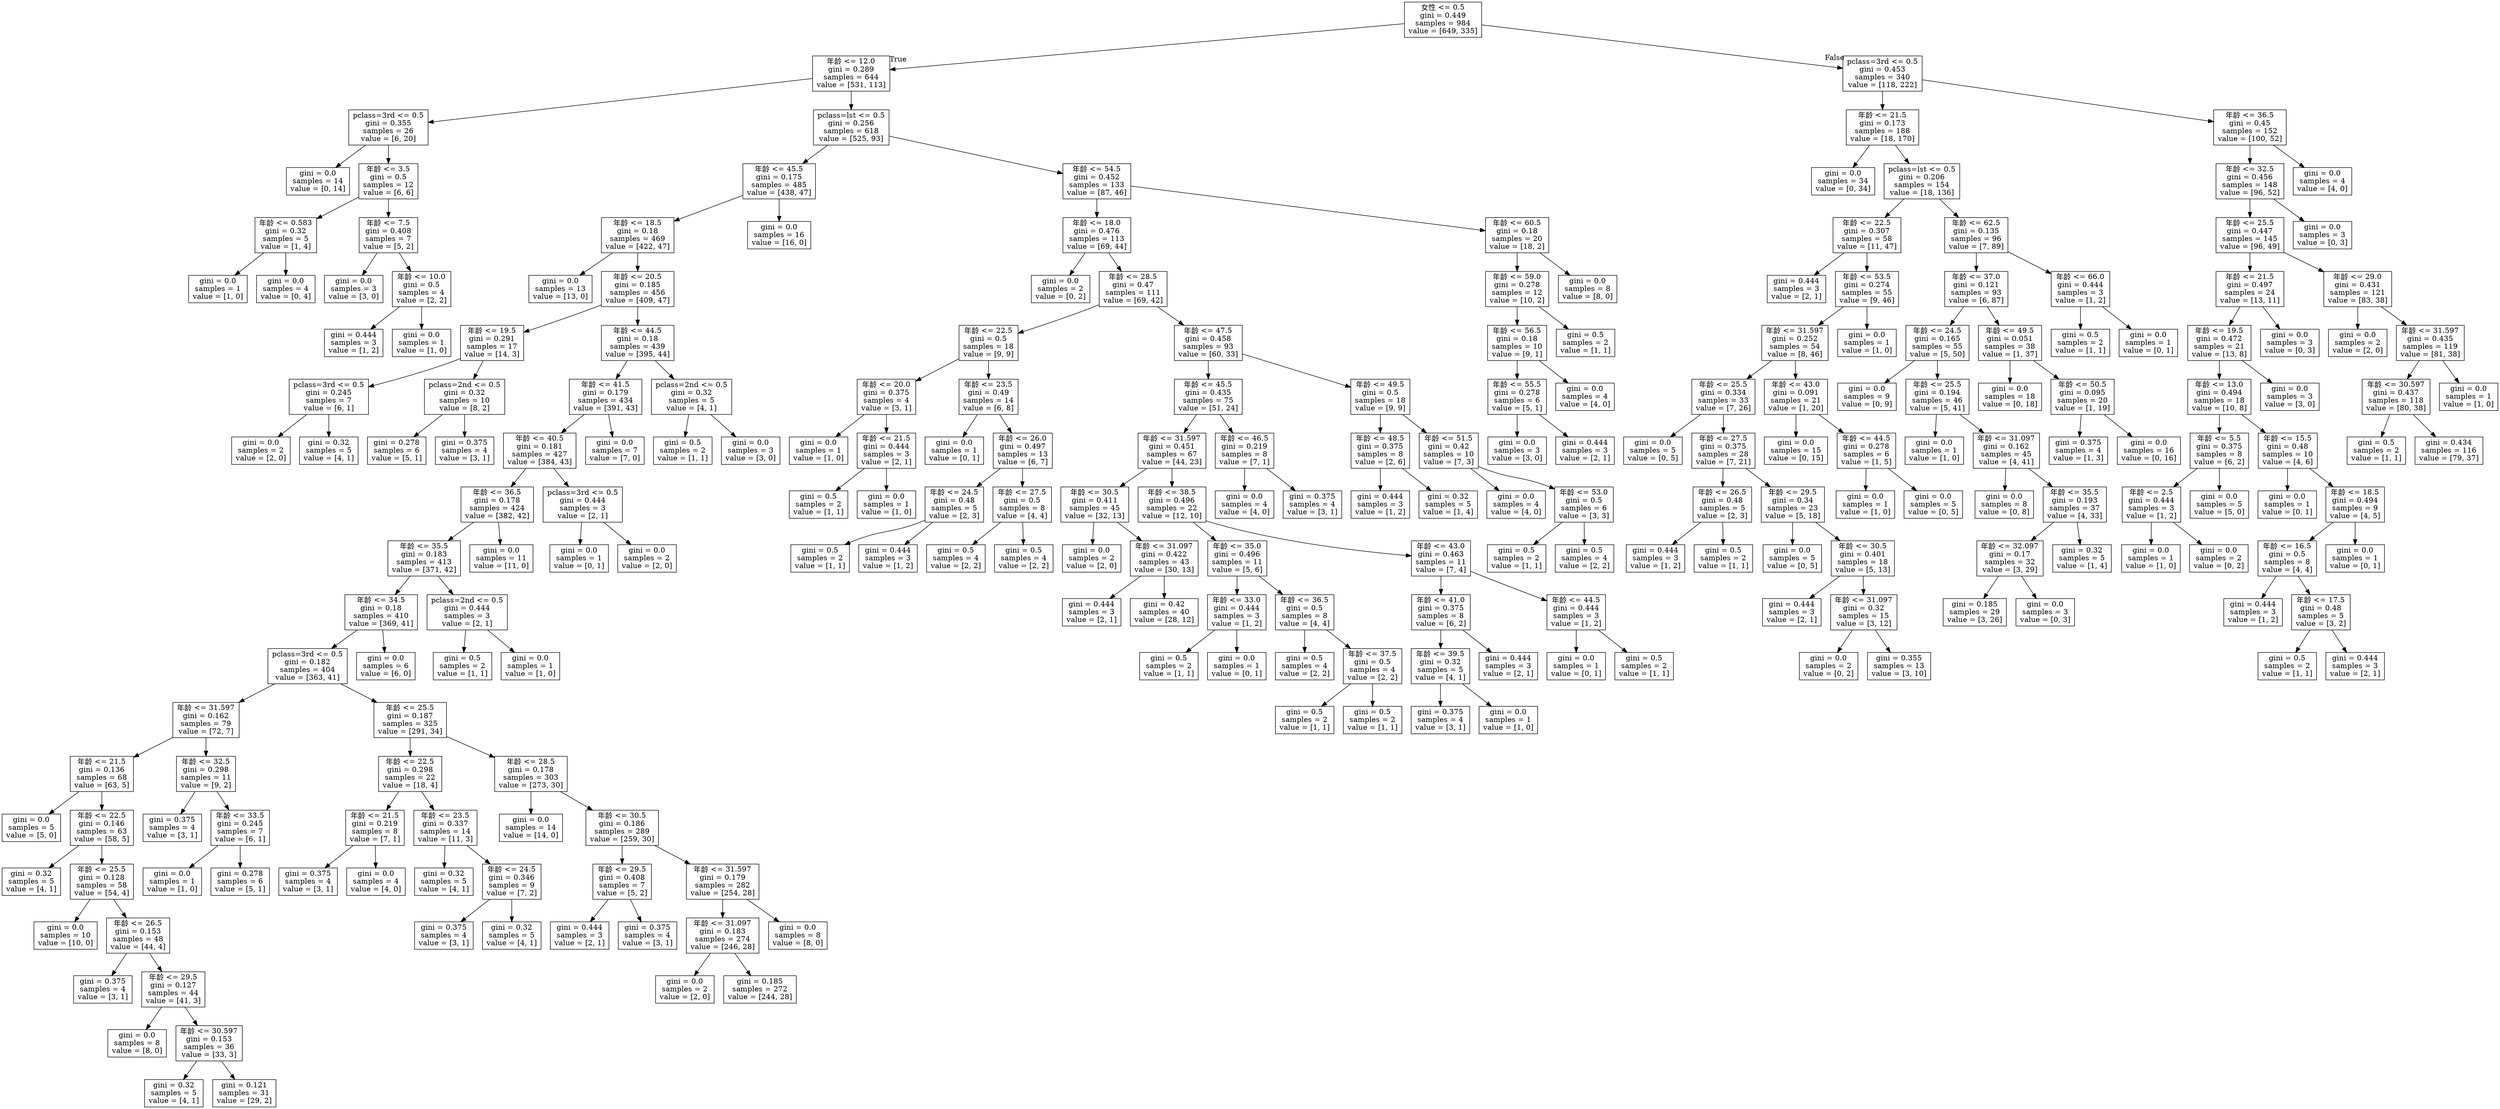 digraph Tree {
node [shape=box] ;
0 [label="女性 <= 0.5\ngini = 0.449\nsamples = 984\nvalue = [649, 335]"] ;
1 [label="年龄 <= 12.0\ngini = 0.289\nsamples = 644\nvalue = [531, 113]"] ;
0 -> 1 [labeldistance=2.5, labelangle=45, headlabel="True"] ;
2 [label="pclass=3rd <= 0.5\ngini = 0.355\nsamples = 26\nvalue = [6, 20]"] ;
1 -> 2 ;
3 [label="gini = 0.0\nsamples = 14\nvalue = [0, 14]"] ;
2 -> 3 ;
4 [label="年龄 <= 3.5\ngini = 0.5\nsamples = 12\nvalue = [6, 6]"] ;
2 -> 4 ;
5 [label="年龄 <= 0.583\ngini = 0.32\nsamples = 5\nvalue = [1, 4]"] ;
4 -> 5 ;
6 [label="gini = 0.0\nsamples = 1\nvalue = [1, 0]"] ;
5 -> 6 ;
7 [label="gini = 0.0\nsamples = 4\nvalue = [0, 4]"] ;
5 -> 7 ;
8 [label="年龄 <= 7.5\ngini = 0.408\nsamples = 7\nvalue = [5, 2]"] ;
4 -> 8 ;
9 [label="gini = 0.0\nsamples = 3\nvalue = [3, 0]"] ;
8 -> 9 ;
10 [label="年龄 <= 10.0\ngini = 0.5\nsamples = 4\nvalue = [2, 2]"] ;
8 -> 10 ;
11 [label="gini = 0.444\nsamples = 3\nvalue = [1, 2]"] ;
10 -> 11 ;
12 [label="gini = 0.0\nsamples = 1\nvalue = [1, 0]"] ;
10 -> 12 ;
13 [label="pclass=lst <= 0.5\ngini = 0.256\nsamples = 618\nvalue = [525, 93]"] ;
1 -> 13 ;
14 [label="年龄 <= 45.5\ngini = 0.175\nsamples = 485\nvalue = [438, 47]"] ;
13 -> 14 ;
15 [label="年龄 <= 18.5\ngini = 0.18\nsamples = 469\nvalue = [422, 47]"] ;
14 -> 15 ;
16 [label="gini = 0.0\nsamples = 13\nvalue = [13, 0]"] ;
15 -> 16 ;
17 [label="年龄 <= 20.5\ngini = 0.185\nsamples = 456\nvalue = [409, 47]"] ;
15 -> 17 ;
18 [label="年龄 <= 19.5\ngini = 0.291\nsamples = 17\nvalue = [14, 3]"] ;
17 -> 18 ;
19 [label="pclass=3rd <= 0.5\ngini = 0.245\nsamples = 7\nvalue = [6, 1]"] ;
18 -> 19 ;
20 [label="gini = 0.0\nsamples = 2\nvalue = [2, 0]"] ;
19 -> 20 ;
21 [label="gini = 0.32\nsamples = 5\nvalue = [4, 1]"] ;
19 -> 21 ;
22 [label="pclass=2nd <= 0.5\ngini = 0.32\nsamples = 10\nvalue = [8, 2]"] ;
18 -> 22 ;
23 [label="gini = 0.278\nsamples = 6\nvalue = [5, 1]"] ;
22 -> 23 ;
24 [label="gini = 0.375\nsamples = 4\nvalue = [3, 1]"] ;
22 -> 24 ;
25 [label="年龄 <= 44.5\ngini = 0.18\nsamples = 439\nvalue = [395, 44]"] ;
17 -> 25 ;
26 [label="年龄 <= 41.5\ngini = 0.179\nsamples = 434\nvalue = [391, 43]"] ;
25 -> 26 ;
27 [label="年龄 <= 40.5\ngini = 0.181\nsamples = 427\nvalue = [384, 43]"] ;
26 -> 27 ;
28 [label="年龄 <= 36.5\ngini = 0.178\nsamples = 424\nvalue = [382, 42]"] ;
27 -> 28 ;
29 [label="年龄 <= 35.5\ngini = 0.183\nsamples = 413\nvalue = [371, 42]"] ;
28 -> 29 ;
30 [label="年龄 <= 34.5\ngini = 0.18\nsamples = 410\nvalue = [369, 41]"] ;
29 -> 30 ;
31 [label="pclass=3rd <= 0.5\ngini = 0.182\nsamples = 404\nvalue = [363, 41]"] ;
30 -> 31 ;
32 [label="年龄 <= 31.597\ngini = 0.162\nsamples = 79\nvalue = [72, 7]"] ;
31 -> 32 ;
33 [label="年龄 <= 21.5\ngini = 0.136\nsamples = 68\nvalue = [63, 5]"] ;
32 -> 33 ;
34 [label="gini = 0.0\nsamples = 5\nvalue = [5, 0]"] ;
33 -> 34 ;
35 [label="年龄 <= 22.5\ngini = 0.146\nsamples = 63\nvalue = [58, 5]"] ;
33 -> 35 ;
36 [label="gini = 0.32\nsamples = 5\nvalue = [4, 1]"] ;
35 -> 36 ;
37 [label="年龄 <= 25.5\ngini = 0.128\nsamples = 58\nvalue = [54, 4]"] ;
35 -> 37 ;
38 [label="gini = 0.0\nsamples = 10\nvalue = [10, 0]"] ;
37 -> 38 ;
39 [label="年龄 <= 26.5\ngini = 0.153\nsamples = 48\nvalue = [44, 4]"] ;
37 -> 39 ;
40 [label="gini = 0.375\nsamples = 4\nvalue = [3, 1]"] ;
39 -> 40 ;
41 [label="年龄 <= 29.5\ngini = 0.127\nsamples = 44\nvalue = [41, 3]"] ;
39 -> 41 ;
42 [label="gini = 0.0\nsamples = 8\nvalue = [8, 0]"] ;
41 -> 42 ;
43 [label="年龄 <= 30.597\ngini = 0.153\nsamples = 36\nvalue = [33, 3]"] ;
41 -> 43 ;
44 [label="gini = 0.32\nsamples = 5\nvalue = [4, 1]"] ;
43 -> 44 ;
45 [label="gini = 0.121\nsamples = 31\nvalue = [29, 2]"] ;
43 -> 45 ;
46 [label="年龄 <= 32.5\ngini = 0.298\nsamples = 11\nvalue = [9, 2]"] ;
32 -> 46 ;
47 [label="gini = 0.375\nsamples = 4\nvalue = [3, 1]"] ;
46 -> 47 ;
48 [label="年龄 <= 33.5\ngini = 0.245\nsamples = 7\nvalue = [6, 1]"] ;
46 -> 48 ;
49 [label="gini = 0.0\nsamples = 1\nvalue = [1, 0]"] ;
48 -> 49 ;
50 [label="gini = 0.278\nsamples = 6\nvalue = [5, 1]"] ;
48 -> 50 ;
51 [label="年龄 <= 25.5\ngini = 0.187\nsamples = 325\nvalue = [291, 34]"] ;
31 -> 51 ;
52 [label="年龄 <= 22.5\ngini = 0.298\nsamples = 22\nvalue = [18, 4]"] ;
51 -> 52 ;
53 [label="年龄 <= 21.5\ngini = 0.219\nsamples = 8\nvalue = [7, 1]"] ;
52 -> 53 ;
54 [label="gini = 0.375\nsamples = 4\nvalue = [3, 1]"] ;
53 -> 54 ;
55 [label="gini = 0.0\nsamples = 4\nvalue = [4, 0]"] ;
53 -> 55 ;
56 [label="年龄 <= 23.5\ngini = 0.337\nsamples = 14\nvalue = [11, 3]"] ;
52 -> 56 ;
57 [label="gini = 0.32\nsamples = 5\nvalue = [4, 1]"] ;
56 -> 57 ;
58 [label="年龄 <= 24.5\ngini = 0.346\nsamples = 9\nvalue = [7, 2]"] ;
56 -> 58 ;
59 [label="gini = 0.375\nsamples = 4\nvalue = [3, 1]"] ;
58 -> 59 ;
60 [label="gini = 0.32\nsamples = 5\nvalue = [4, 1]"] ;
58 -> 60 ;
61 [label="年龄 <= 28.5\ngini = 0.178\nsamples = 303\nvalue = [273, 30]"] ;
51 -> 61 ;
62 [label="gini = 0.0\nsamples = 14\nvalue = [14, 0]"] ;
61 -> 62 ;
63 [label="年龄 <= 30.5\ngini = 0.186\nsamples = 289\nvalue = [259, 30]"] ;
61 -> 63 ;
64 [label="年龄 <= 29.5\ngini = 0.408\nsamples = 7\nvalue = [5, 2]"] ;
63 -> 64 ;
65 [label="gini = 0.444\nsamples = 3\nvalue = [2, 1]"] ;
64 -> 65 ;
66 [label="gini = 0.375\nsamples = 4\nvalue = [3, 1]"] ;
64 -> 66 ;
67 [label="年龄 <= 31.597\ngini = 0.179\nsamples = 282\nvalue = [254, 28]"] ;
63 -> 67 ;
68 [label="年龄 <= 31.097\ngini = 0.183\nsamples = 274\nvalue = [246, 28]"] ;
67 -> 68 ;
69 [label="gini = 0.0\nsamples = 2\nvalue = [2, 0]"] ;
68 -> 69 ;
70 [label="gini = 0.185\nsamples = 272\nvalue = [244, 28]"] ;
68 -> 70 ;
71 [label="gini = 0.0\nsamples = 8\nvalue = [8, 0]"] ;
67 -> 71 ;
72 [label="gini = 0.0\nsamples = 6\nvalue = [6, 0]"] ;
30 -> 72 ;
73 [label="pclass=2nd <= 0.5\ngini = 0.444\nsamples = 3\nvalue = [2, 1]"] ;
29 -> 73 ;
74 [label="gini = 0.5\nsamples = 2\nvalue = [1, 1]"] ;
73 -> 74 ;
75 [label="gini = 0.0\nsamples = 1\nvalue = [1, 0]"] ;
73 -> 75 ;
76 [label="gini = 0.0\nsamples = 11\nvalue = [11, 0]"] ;
28 -> 76 ;
77 [label="pclass=3rd <= 0.5\ngini = 0.444\nsamples = 3\nvalue = [2, 1]"] ;
27 -> 77 ;
78 [label="gini = 0.0\nsamples = 1\nvalue = [0, 1]"] ;
77 -> 78 ;
79 [label="gini = 0.0\nsamples = 2\nvalue = [2, 0]"] ;
77 -> 79 ;
80 [label="gini = 0.0\nsamples = 7\nvalue = [7, 0]"] ;
26 -> 80 ;
81 [label="pclass=2nd <= 0.5\ngini = 0.32\nsamples = 5\nvalue = [4, 1]"] ;
25 -> 81 ;
82 [label="gini = 0.5\nsamples = 2\nvalue = [1, 1]"] ;
81 -> 82 ;
83 [label="gini = 0.0\nsamples = 3\nvalue = [3, 0]"] ;
81 -> 83 ;
84 [label="gini = 0.0\nsamples = 16\nvalue = [16, 0]"] ;
14 -> 84 ;
85 [label="年龄 <= 54.5\ngini = 0.452\nsamples = 133\nvalue = [87, 46]"] ;
13 -> 85 ;
86 [label="年龄 <= 18.0\ngini = 0.476\nsamples = 113\nvalue = [69, 44]"] ;
85 -> 86 ;
87 [label="gini = 0.0\nsamples = 2\nvalue = [0, 2]"] ;
86 -> 87 ;
88 [label="年龄 <= 28.5\ngini = 0.47\nsamples = 111\nvalue = [69, 42]"] ;
86 -> 88 ;
89 [label="年龄 <= 22.5\ngini = 0.5\nsamples = 18\nvalue = [9, 9]"] ;
88 -> 89 ;
90 [label="年龄 <= 20.0\ngini = 0.375\nsamples = 4\nvalue = [3, 1]"] ;
89 -> 90 ;
91 [label="gini = 0.0\nsamples = 1\nvalue = [1, 0]"] ;
90 -> 91 ;
92 [label="年龄 <= 21.5\ngini = 0.444\nsamples = 3\nvalue = [2, 1]"] ;
90 -> 92 ;
93 [label="gini = 0.5\nsamples = 2\nvalue = [1, 1]"] ;
92 -> 93 ;
94 [label="gini = 0.0\nsamples = 1\nvalue = [1, 0]"] ;
92 -> 94 ;
95 [label="年龄 <= 23.5\ngini = 0.49\nsamples = 14\nvalue = [6, 8]"] ;
89 -> 95 ;
96 [label="gini = 0.0\nsamples = 1\nvalue = [0, 1]"] ;
95 -> 96 ;
97 [label="年龄 <= 26.0\ngini = 0.497\nsamples = 13\nvalue = [6, 7]"] ;
95 -> 97 ;
98 [label="年龄 <= 24.5\ngini = 0.48\nsamples = 5\nvalue = [2, 3]"] ;
97 -> 98 ;
99 [label="gini = 0.5\nsamples = 2\nvalue = [1, 1]"] ;
98 -> 99 ;
100 [label="gini = 0.444\nsamples = 3\nvalue = [1, 2]"] ;
98 -> 100 ;
101 [label="年龄 <= 27.5\ngini = 0.5\nsamples = 8\nvalue = [4, 4]"] ;
97 -> 101 ;
102 [label="gini = 0.5\nsamples = 4\nvalue = [2, 2]"] ;
101 -> 102 ;
103 [label="gini = 0.5\nsamples = 4\nvalue = [2, 2]"] ;
101 -> 103 ;
104 [label="年龄 <= 47.5\ngini = 0.458\nsamples = 93\nvalue = [60, 33]"] ;
88 -> 104 ;
105 [label="年龄 <= 45.5\ngini = 0.435\nsamples = 75\nvalue = [51, 24]"] ;
104 -> 105 ;
106 [label="年龄 <= 31.597\ngini = 0.451\nsamples = 67\nvalue = [44, 23]"] ;
105 -> 106 ;
107 [label="年龄 <= 30.5\ngini = 0.411\nsamples = 45\nvalue = [32, 13]"] ;
106 -> 107 ;
108 [label="gini = 0.0\nsamples = 2\nvalue = [2, 0]"] ;
107 -> 108 ;
109 [label="年龄 <= 31.097\ngini = 0.422\nsamples = 43\nvalue = [30, 13]"] ;
107 -> 109 ;
110 [label="gini = 0.444\nsamples = 3\nvalue = [2, 1]"] ;
109 -> 110 ;
111 [label="gini = 0.42\nsamples = 40\nvalue = [28, 12]"] ;
109 -> 111 ;
112 [label="年龄 <= 38.5\ngini = 0.496\nsamples = 22\nvalue = [12, 10]"] ;
106 -> 112 ;
113 [label="年龄 <= 35.0\ngini = 0.496\nsamples = 11\nvalue = [5, 6]"] ;
112 -> 113 ;
114 [label="年龄 <= 33.0\ngini = 0.444\nsamples = 3\nvalue = [1, 2]"] ;
113 -> 114 ;
115 [label="gini = 0.5\nsamples = 2\nvalue = [1, 1]"] ;
114 -> 115 ;
116 [label="gini = 0.0\nsamples = 1\nvalue = [0, 1]"] ;
114 -> 116 ;
117 [label="年龄 <= 36.5\ngini = 0.5\nsamples = 8\nvalue = [4, 4]"] ;
113 -> 117 ;
118 [label="gini = 0.5\nsamples = 4\nvalue = [2, 2]"] ;
117 -> 118 ;
119 [label="年龄 <= 37.5\ngini = 0.5\nsamples = 4\nvalue = [2, 2]"] ;
117 -> 119 ;
120 [label="gini = 0.5\nsamples = 2\nvalue = [1, 1]"] ;
119 -> 120 ;
121 [label="gini = 0.5\nsamples = 2\nvalue = [1, 1]"] ;
119 -> 121 ;
122 [label="年龄 <= 43.0\ngini = 0.463\nsamples = 11\nvalue = [7, 4]"] ;
112 -> 122 ;
123 [label="年龄 <= 41.0\ngini = 0.375\nsamples = 8\nvalue = [6, 2]"] ;
122 -> 123 ;
124 [label="年龄 <= 39.5\ngini = 0.32\nsamples = 5\nvalue = [4, 1]"] ;
123 -> 124 ;
125 [label="gini = 0.375\nsamples = 4\nvalue = [3, 1]"] ;
124 -> 125 ;
126 [label="gini = 0.0\nsamples = 1\nvalue = [1, 0]"] ;
124 -> 126 ;
127 [label="gini = 0.444\nsamples = 3\nvalue = [2, 1]"] ;
123 -> 127 ;
128 [label="年龄 <= 44.5\ngini = 0.444\nsamples = 3\nvalue = [1, 2]"] ;
122 -> 128 ;
129 [label="gini = 0.0\nsamples = 1\nvalue = [0, 1]"] ;
128 -> 129 ;
130 [label="gini = 0.5\nsamples = 2\nvalue = [1, 1]"] ;
128 -> 130 ;
131 [label="年龄 <= 46.5\ngini = 0.219\nsamples = 8\nvalue = [7, 1]"] ;
105 -> 131 ;
132 [label="gini = 0.0\nsamples = 4\nvalue = [4, 0]"] ;
131 -> 132 ;
133 [label="gini = 0.375\nsamples = 4\nvalue = [3, 1]"] ;
131 -> 133 ;
134 [label="年龄 <= 49.5\ngini = 0.5\nsamples = 18\nvalue = [9, 9]"] ;
104 -> 134 ;
135 [label="年龄 <= 48.5\ngini = 0.375\nsamples = 8\nvalue = [2, 6]"] ;
134 -> 135 ;
136 [label="gini = 0.444\nsamples = 3\nvalue = [1, 2]"] ;
135 -> 136 ;
137 [label="gini = 0.32\nsamples = 5\nvalue = [1, 4]"] ;
135 -> 137 ;
138 [label="年龄 <= 51.5\ngini = 0.42\nsamples = 10\nvalue = [7, 3]"] ;
134 -> 138 ;
139 [label="gini = 0.0\nsamples = 4\nvalue = [4, 0]"] ;
138 -> 139 ;
140 [label="年龄 <= 53.0\ngini = 0.5\nsamples = 6\nvalue = [3, 3]"] ;
138 -> 140 ;
141 [label="gini = 0.5\nsamples = 2\nvalue = [1, 1]"] ;
140 -> 141 ;
142 [label="gini = 0.5\nsamples = 4\nvalue = [2, 2]"] ;
140 -> 142 ;
143 [label="年龄 <= 60.5\ngini = 0.18\nsamples = 20\nvalue = [18, 2]"] ;
85 -> 143 ;
144 [label="年龄 <= 59.0\ngini = 0.278\nsamples = 12\nvalue = [10, 2]"] ;
143 -> 144 ;
145 [label="年龄 <= 56.5\ngini = 0.18\nsamples = 10\nvalue = [9, 1]"] ;
144 -> 145 ;
146 [label="年龄 <= 55.5\ngini = 0.278\nsamples = 6\nvalue = [5, 1]"] ;
145 -> 146 ;
147 [label="gini = 0.0\nsamples = 3\nvalue = [3, 0]"] ;
146 -> 147 ;
148 [label="gini = 0.444\nsamples = 3\nvalue = [2, 1]"] ;
146 -> 148 ;
149 [label="gini = 0.0\nsamples = 4\nvalue = [4, 0]"] ;
145 -> 149 ;
150 [label="gini = 0.5\nsamples = 2\nvalue = [1, 1]"] ;
144 -> 150 ;
151 [label="gini = 0.0\nsamples = 8\nvalue = [8, 0]"] ;
143 -> 151 ;
152 [label="pclass=3rd <= 0.5\ngini = 0.453\nsamples = 340\nvalue = [118, 222]"] ;
0 -> 152 [labeldistance=2.5, labelangle=-45, headlabel="False"] ;
153 [label="年龄 <= 21.5\ngini = 0.173\nsamples = 188\nvalue = [18, 170]"] ;
152 -> 153 ;
154 [label="gini = 0.0\nsamples = 34\nvalue = [0, 34]"] ;
153 -> 154 ;
155 [label="pclass=lst <= 0.5\ngini = 0.206\nsamples = 154\nvalue = [18, 136]"] ;
153 -> 155 ;
156 [label="年龄 <= 22.5\ngini = 0.307\nsamples = 58\nvalue = [11, 47]"] ;
155 -> 156 ;
157 [label="gini = 0.444\nsamples = 3\nvalue = [2, 1]"] ;
156 -> 157 ;
158 [label="年龄 <= 53.5\ngini = 0.274\nsamples = 55\nvalue = [9, 46]"] ;
156 -> 158 ;
159 [label="年龄 <= 31.597\ngini = 0.252\nsamples = 54\nvalue = [8, 46]"] ;
158 -> 159 ;
160 [label="年龄 <= 25.5\ngini = 0.334\nsamples = 33\nvalue = [7, 26]"] ;
159 -> 160 ;
161 [label="gini = 0.0\nsamples = 5\nvalue = [0, 5]"] ;
160 -> 161 ;
162 [label="年龄 <= 27.5\ngini = 0.375\nsamples = 28\nvalue = [7, 21]"] ;
160 -> 162 ;
163 [label="年龄 <= 26.5\ngini = 0.48\nsamples = 5\nvalue = [2, 3]"] ;
162 -> 163 ;
164 [label="gini = 0.444\nsamples = 3\nvalue = [1, 2]"] ;
163 -> 164 ;
165 [label="gini = 0.5\nsamples = 2\nvalue = [1, 1]"] ;
163 -> 165 ;
166 [label="年龄 <= 29.5\ngini = 0.34\nsamples = 23\nvalue = [5, 18]"] ;
162 -> 166 ;
167 [label="gini = 0.0\nsamples = 5\nvalue = [0, 5]"] ;
166 -> 167 ;
168 [label="年龄 <= 30.5\ngini = 0.401\nsamples = 18\nvalue = [5, 13]"] ;
166 -> 168 ;
169 [label="gini = 0.444\nsamples = 3\nvalue = [2, 1]"] ;
168 -> 169 ;
170 [label="年龄 <= 31.097\ngini = 0.32\nsamples = 15\nvalue = [3, 12]"] ;
168 -> 170 ;
171 [label="gini = 0.0\nsamples = 2\nvalue = [0, 2]"] ;
170 -> 171 ;
172 [label="gini = 0.355\nsamples = 13\nvalue = [3, 10]"] ;
170 -> 172 ;
173 [label="年龄 <= 43.0\ngini = 0.091\nsamples = 21\nvalue = [1, 20]"] ;
159 -> 173 ;
174 [label="gini = 0.0\nsamples = 15\nvalue = [0, 15]"] ;
173 -> 174 ;
175 [label="年龄 <= 44.5\ngini = 0.278\nsamples = 6\nvalue = [1, 5]"] ;
173 -> 175 ;
176 [label="gini = 0.0\nsamples = 1\nvalue = [1, 0]"] ;
175 -> 176 ;
177 [label="gini = 0.0\nsamples = 5\nvalue = [0, 5]"] ;
175 -> 177 ;
178 [label="gini = 0.0\nsamples = 1\nvalue = [1, 0]"] ;
158 -> 178 ;
179 [label="年龄 <= 62.5\ngini = 0.135\nsamples = 96\nvalue = [7, 89]"] ;
155 -> 179 ;
180 [label="年龄 <= 37.0\ngini = 0.121\nsamples = 93\nvalue = [6, 87]"] ;
179 -> 180 ;
181 [label="年龄 <= 24.5\ngini = 0.165\nsamples = 55\nvalue = [5, 50]"] ;
180 -> 181 ;
182 [label="gini = 0.0\nsamples = 9\nvalue = [0, 9]"] ;
181 -> 182 ;
183 [label="年龄 <= 25.5\ngini = 0.194\nsamples = 46\nvalue = [5, 41]"] ;
181 -> 183 ;
184 [label="gini = 0.0\nsamples = 1\nvalue = [1, 0]"] ;
183 -> 184 ;
185 [label="年龄 <= 31.097\ngini = 0.162\nsamples = 45\nvalue = [4, 41]"] ;
183 -> 185 ;
186 [label="gini = 0.0\nsamples = 8\nvalue = [0, 8]"] ;
185 -> 186 ;
187 [label="年龄 <= 35.5\ngini = 0.193\nsamples = 37\nvalue = [4, 33]"] ;
185 -> 187 ;
188 [label="年龄 <= 32.097\ngini = 0.17\nsamples = 32\nvalue = [3, 29]"] ;
187 -> 188 ;
189 [label="gini = 0.185\nsamples = 29\nvalue = [3, 26]"] ;
188 -> 189 ;
190 [label="gini = 0.0\nsamples = 3\nvalue = [0, 3]"] ;
188 -> 190 ;
191 [label="gini = 0.32\nsamples = 5\nvalue = [1, 4]"] ;
187 -> 191 ;
192 [label="年龄 <= 49.5\ngini = 0.051\nsamples = 38\nvalue = [1, 37]"] ;
180 -> 192 ;
193 [label="gini = 0.0\nsamples = 18\nvalue = [0, 18]"] ;
192 -> 193 ;
194 [label="年龄 <= 50.5\ngini = 0.095\nsamples = 20\nvalue = [1, 19]"] ;
192 -> 194 ;
195 [label="gini = 0.375\nsamples = 4\nvalue = [1, 3]"] ;
194 -> 195 ;
196 [label="gini = 0.0\nsamples = 16\nvalue = [0, 16]"] ;
194 -> 196 ;
197 [label="年龄 <= 66.0\ngini = 0.444\nsamples = 3\nvalue = [1, 2]"] ;
179 -> 197 ;
198 [label="gini = 0.5\nsamples = 2\nvalue = [1, 1]"] ;
197 -> 198 ;
199 [label="gini = 0.0\nsamples = 1\nvalue = [0, 1]"] ;
197 -> 199 ;
200 [label="年龄 <= 36.5\ngini = 0.45\nsamples = 152\nvalue = [100, 52]"] ;
152 -> 200 ;
201 [label="年龄 <= 32.5\ngini = 0.456\nsamples = 148\nvalue = [96, 52]"] ;
200 -> 201 ;
202 [label="年龄 <= 25.5\ngini = 0.447\nsamples = 145\nvalue = [96, 49]"] ;
201 -> 202 ;
203 [label="年龄 <= 21.5\ngini = 0.497\nsamples = 24\nvalue = [13, 11]"] ;
202 -> 203 ;
204 [label="年龄 <= 19.5\ngini = 0.472\nsamples = 21\nvalue = [13, 8]"] ;
203 -> 204 ;
205 [label="年龄 <= 13.0\ngini = 0.494\nsamples = 18\nvalue = [10, 8]"] ;
204 -> 205 ;
206 [label="年龄 <= 5.5\ngini = 0.375\nsamples = 8\nvalue = [6, 2]"] ;
205 -> 206 ;
207 [label="年龄 <= 2.5\ngini = 0.444\nsamples = 3\nvalue = [1, 2]"] ;
206 -> 207 ;
208 [label="gini = 0.0\nsamples = 1\nvalue = [1, 0]"] ;
207 -> 208 ;
209 [label="gini = 0.0\nsamples = 2\nvalue = [0, 2]"] ;
207 -> 209 ;
210 [label="gini = 0.0\nsamples = 5\nvalue = [5, 0]"] ;
206 -> 210 ;
211 [label="年龄 <= 15.5\ngini = 0.48\nsamples = 10\nvalue = [4, 6]"] ;
205 -> 211 ;
212 [label="gini = 0.0\nsamples = 1\nvalue = [0, 1]"] ;
211 -> 212 ;
213 [label="年龄 <= 18.5\ngini = 0.494\nsamples = 9\nvalue = [4, 5]"] ;
211 -> 213 ;
214 [label="年龄 <= 16.5\ngini = 0.5\nsamples = 8\nvalue = [4, 4]"] ;
213 -> 214 ;
215 [label="gini = 0.444\nsamples = 3\nvalue = [1, 2]"] ;
214 -> 215 ;
216 [label="年龄 <= 17.5\ngini = 0.48\nsamples = 5\nvalue = [3, 2]"] ;
214 -> 216 ;
217 [label="gini = 0.5\nsamples = 2\nvalue = [1, 1]"] ;
216 -> 217 ;
218 [label="gini = 0.444\nsamples = 3\nvalue = [2, 1]"] ;
216 -> 218 ;
219 [label="gini = 0.0\nsamples = 1\nvalue = [0, 1]"] ;
213 -> 219 ;
220 [label="gini = 0.0\nsamples = 3\nvalue = [3, 0]"] ;
204 -> 220 ;
221 [label="gini = 0.0\nsamples = 3\nvalue = [0, 3]"] ;
203 -> 221 ;
222 [label="年龄 <= 29.0\ngini = 0.431\nsamples = 121\nvalue = [83, 38]"] ;
202 -> 222 ;
223 [label="gini = 0.0\nsamples = 2\nvalue = [2, 0]"] ;
222 -> 223 ;
224 [label="年龄 <= 31.597\ngini = 0.435\nsamples = 119\nvalue = [81, 38]"] ;
222 -> 224 ;
225 [label="年龄 <= 30.597\ngini = 0.437\nsamples = 118\nvalue = [80, 38]"] ;
224 -> 225 ;
226 [label="gini = 0.5\nsamples = 2\nvalue = [1, 1]"] ;
225 -> 226 ;
227 [label="gini = 0.434\nsamples = 116\nvalue = [79, 37]"] ;
225 -> 227 ;
228 [label="gini = 0.0\nsamples = 1\nvalue = [1, 0]"] ;
224 -> 228 ;
229 [label="gini = 0.0\nsamples = 3\nvalue = [0, 3]"] ;
201 -> 229 ;
230 [label="gini = 0.0\nsamples = 4\nvalue = [4, 0]"] ;
200 -> 230 ;
}